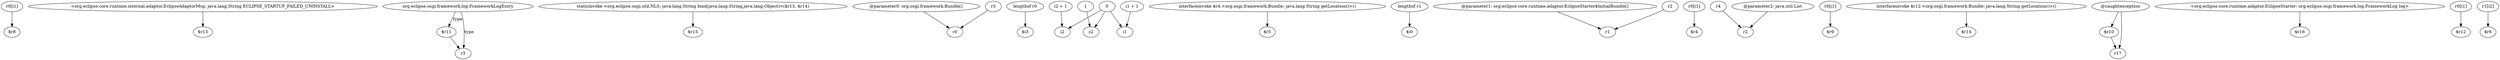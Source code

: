 digraph g {
0[label="r0[i1]"]
1[label="$r8"]
0->1[label=""]
2[label="<org.eclipse.core.runtime.internal.adaptor.EclipseAdaptorMsg: java.lang.String ECLIPSE_STARTUP_FAILED_UNINSTALL>"]
3[label="$r13"]
2->3[label=""]
4[label="$r11"]
5[label="r3"]
4->5[label=""]
6[label="staticinvoke <org.eclipse.osgi.util.NLS: java.lang.String bind(java.lang.String,java.lang.Object)>($r13, $r14)"]
7[label="$r15"]
6->7[label=""]
8[label="@parameter0: org.osgi.framework.Bundle[]"]
9[label="r0"]
8->9[label=""]
10[label="lengthof r0"]
11[label="$i3"]
10->11[label=""]
12[label="org.eclipse.osgi.framework.log.FrameworkLogEntry"]
12->5[label="type"]
13[label="i2 + 1"]
14[label="i2"]
13->14[label=""]
15[label="1"]
16[label="z2"]
15->16[label=""]
17[label="0"]
17->16[label=""]
18[label="interfaceinvoke $r4.<org.osgi.framework.Bundle: java.lang.String getLocation()>()"]
19[label="$r5"]
18->19[label=""]
20[label="lengthof r1"]
21[label="$i0"]
20->21[label=""]
22[label="@parameter1: org.eclipse.core.runtime.adaptor.EclipseStarter$InitialBundle[]"]
23[label="r1"]
22->23[label=""]
24[label="r2"]
24->23[label=""]
25[label="r0[i1]"]
26[label="$r4"]
25->26[label=""]
27[label="r4"]
28[label="r2"]
27->28[label=""]
29[label="r0[i1]"]
30[label="$r9"]
29->30[label=""]
31[label="interfaceinvoke $r12.<org.osgi.framework.Bundle: java.lang.String getLocation()>()"]
32[label="$r14"]
31->32[label=""]
33[label="i1"]
17->33[label=""]
34[label="$r10"]
35[label="r17"]
34->35[label=""]
36[label="<org.eclipse.core.runtime.adaptor.EclipseStarter: org.eclipse.osgi.framework.log.FrameworkLog log>"]
37[label="$r16"]
36->37[label=""]
38[label="i1 + 1"]
38->33[label=""]
12->4[label="type"]
39[label="r0[i1]"]
40[label="$r12"]
39->40[label=""]
41[label="@caughtexception"]
41->35[label=""]
42[label="r3"]
42->9[label=""]
41->34[label=""]
43[label="@parameter2: java.util.List"]
43->28[label=""]
17->14[label=""]
44[label="r1[i2]"]
45[label="$r6"]
44->45[label=""]
}